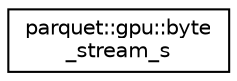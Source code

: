 digraph "Graphical Class Hierarchy"
{
  edge [fontname="Helvetica",fontsize="10",labelfontname="Helvetica",labelfontsize="10"];
  node [fontname="Helvetica",fontsize="10",shape=record];
  rankdir="LR";
  Node0 [label="parquet::gpu::byte\l_stream_s",height=0.2,width=0.4,color="black", fillcolor="white", style="filled",URL="$structparquet_1_1gpu_1_1byte__stream__s.html"];
}
